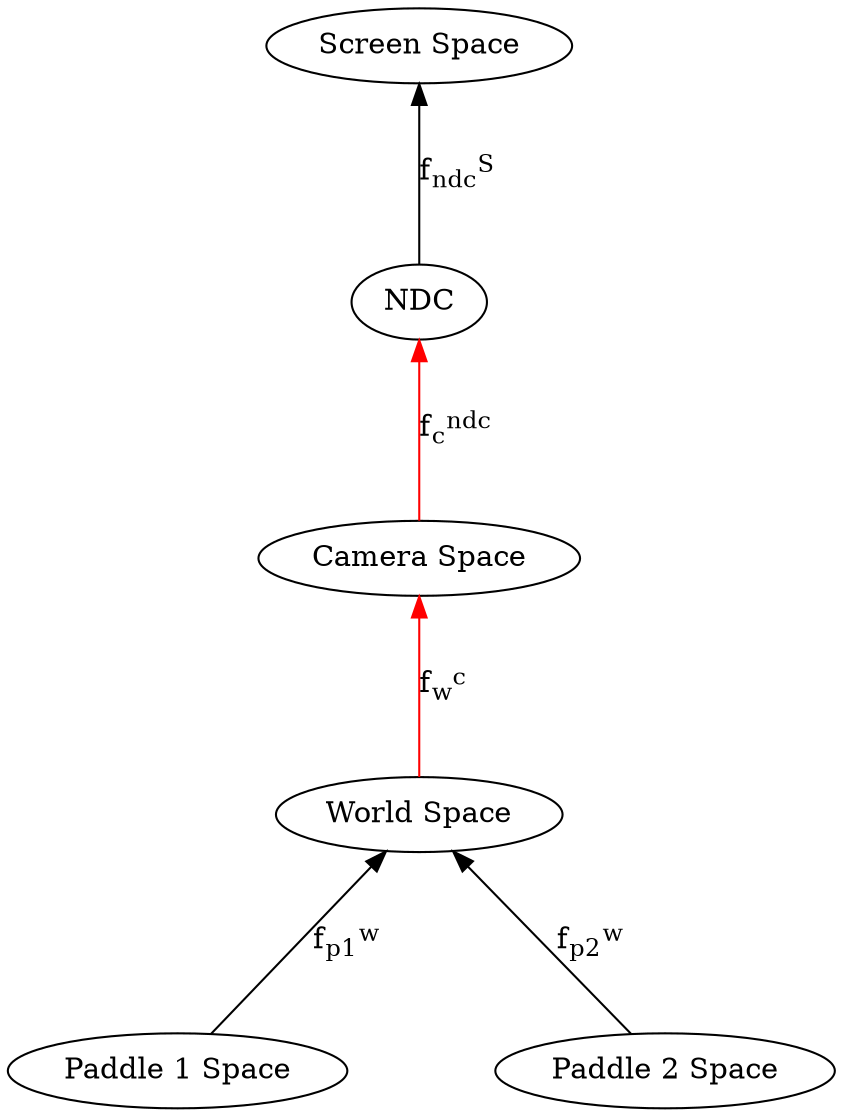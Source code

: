digraph {
    rankdir="BT"
    nodesep=1
    ranksep=1
    "Paddle 1 Space" -> "World Space"[label=<f<SUB>p1</SUB><SUP>w</SUP>>,weight="0.2"];
    "Paddle 2 Space" -> "World Space"[label=<f<SUB>p2</SUB><SUP>w</SUP>>,weight="0.2"];
    "World Space" -> "Camera Space" [label=<f<SUB>w</SUB><SUP>c</SUP>>,weight="0.2" color="red"];
    "Camera Space" -> "NDC" [label=<f<SUB>c</SUB><SUP>ndc</SUP>>,weight="0.2" color="red"];
    "NDC" -> "Screen Space" [label=<f<SUB>ndc</SUB><SUP>S</SUP>>];
}
